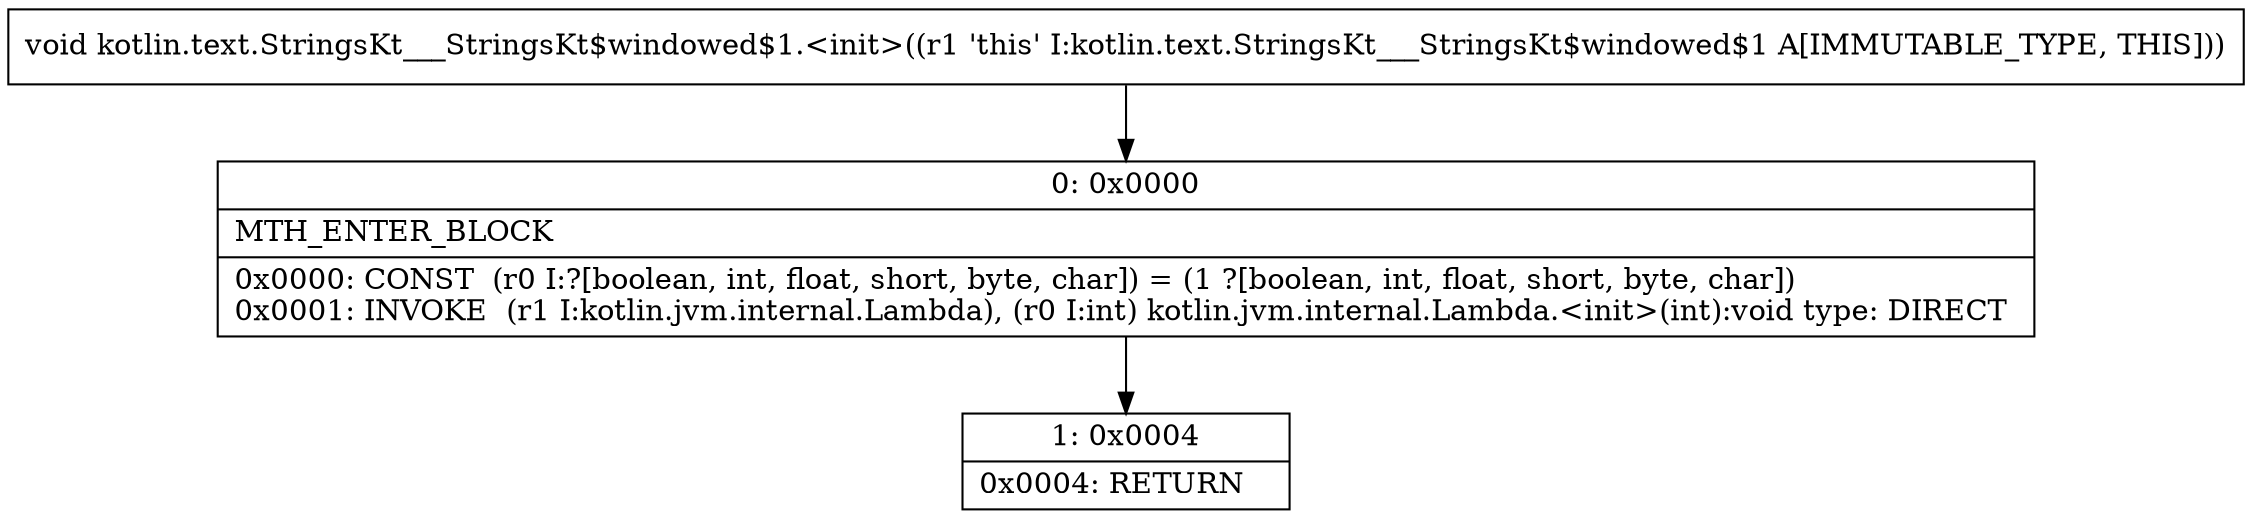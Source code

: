 digraph "CFG forkotlin.text.StringsKt___StringsKt$windowed$1.\<init\>()V" {
Node_0 [shape=record,label="{0\:\ 0x0000|MTH_ENTER_BLOCK\l|0x0000: CONST  (r0 I:?[boolean, int, float, short, byte, char]) = (1 ?[boolean, int, float, short, byte, char]) \l0x0001: INVOKE  (r1 I:kotlin.jvm.internal.Lambda), (r0 I:int) kotlin.jvm.internal.Lambda.\<init\>(int):void type: DIRECT \l}"];
Node_1 [shape=record,label="{1\:\ 0x0004|0x0004: RETURN   \l}"];
MethodNode[shape=record,label="{void kotlin.text.StringsKt___StringsKt$windowed$1.\<init\>((r1 'this' I:kotlin.text.StringsKt___StringsKt$windowed$1 A[IMMUTABLE_TYPE, THIS])) }"];
MethodNode -> Node_0;
Node_0 -> Node_1;
}

